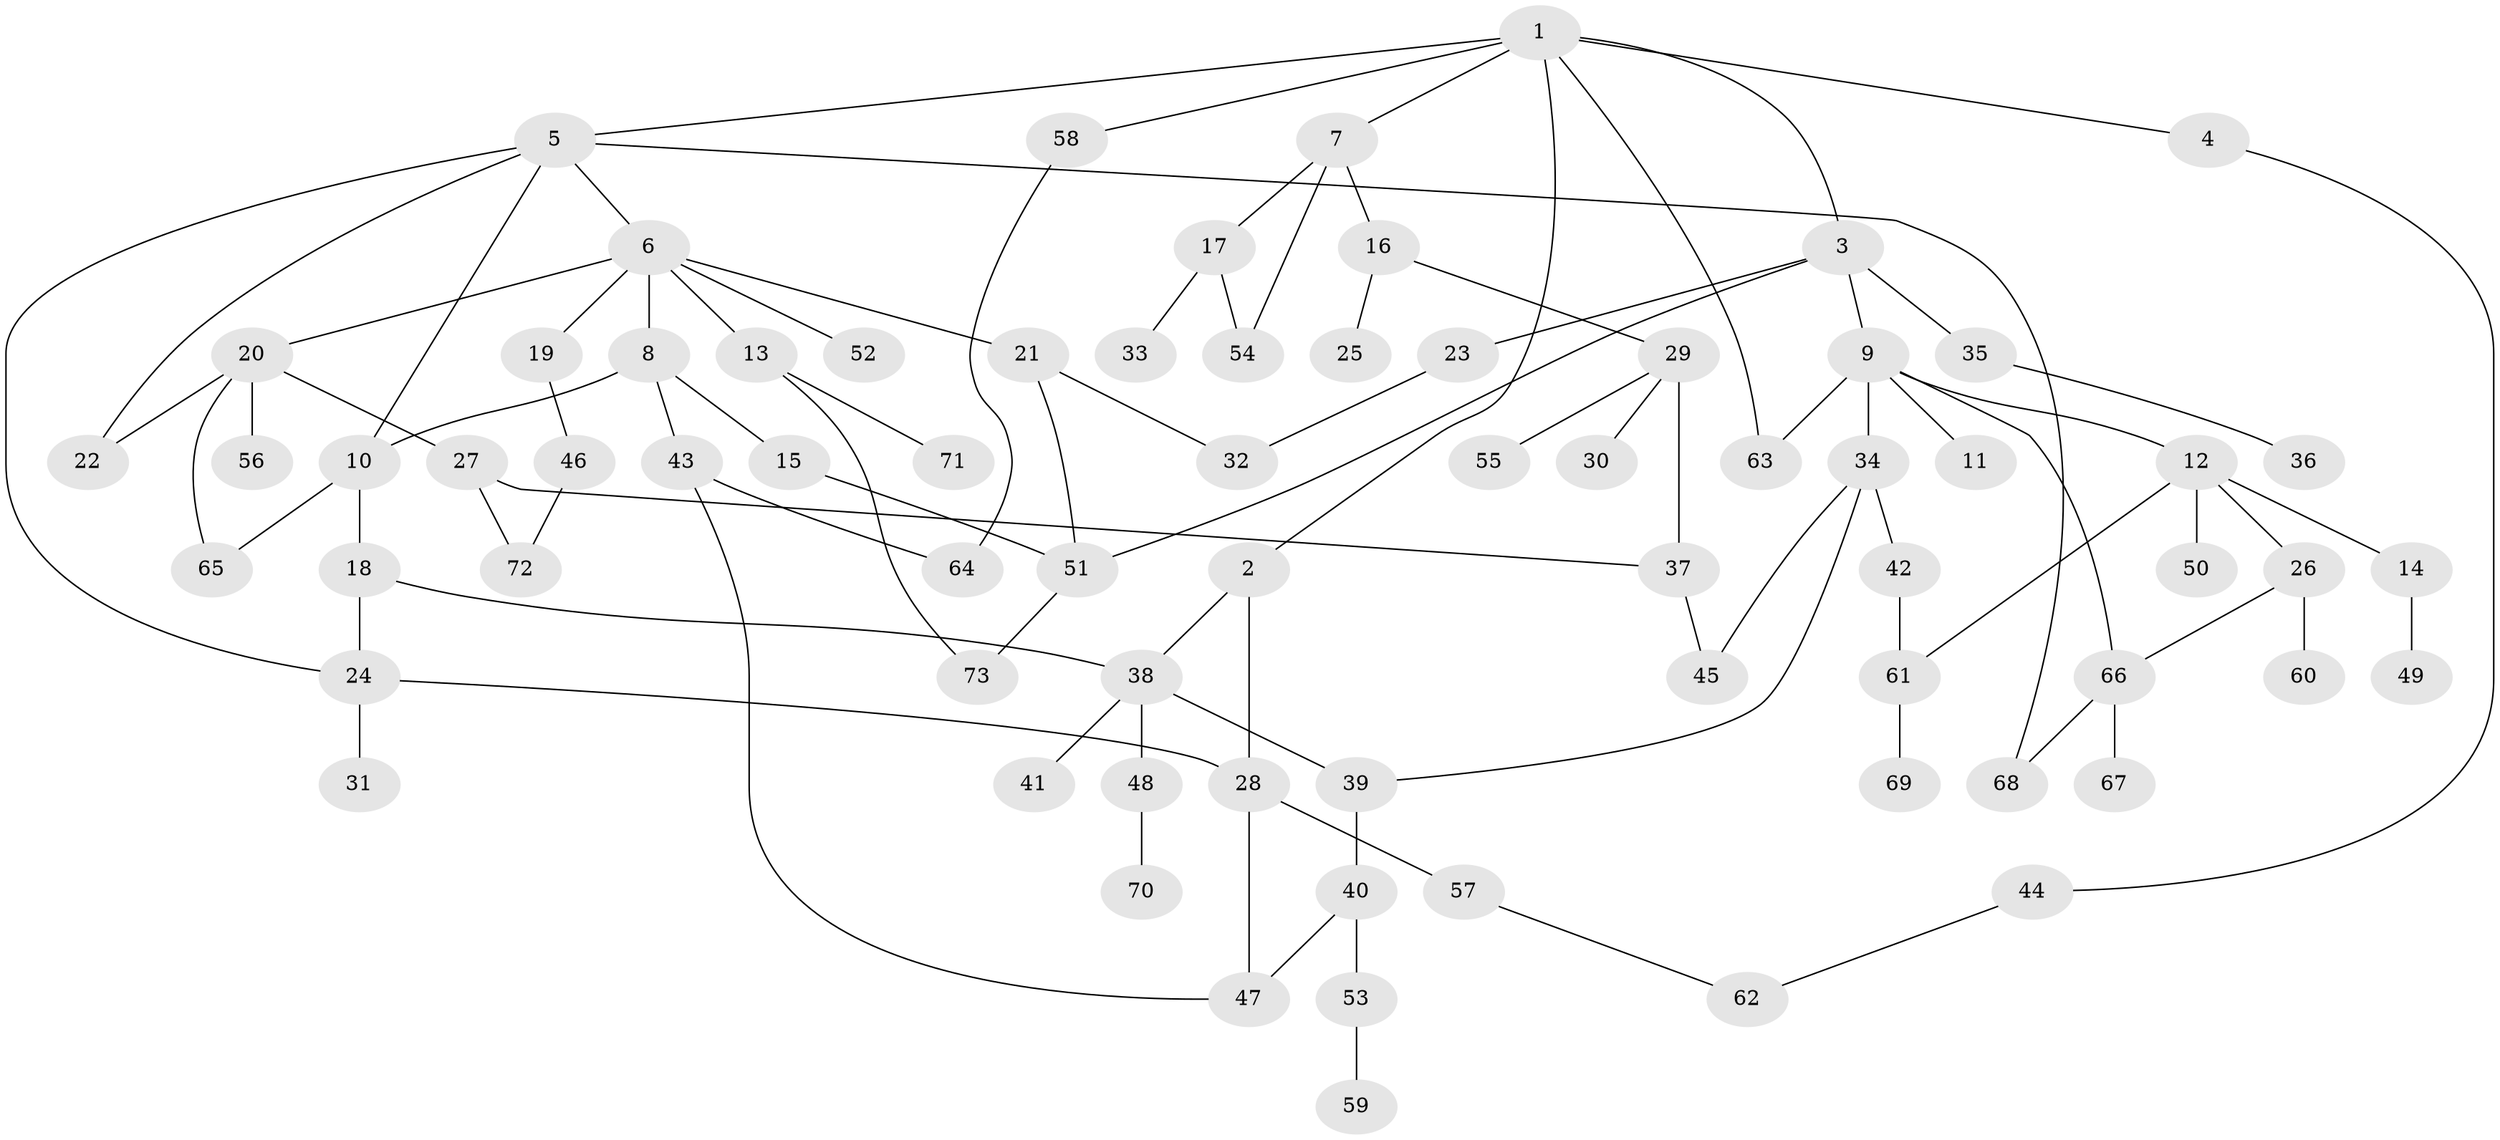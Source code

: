 // coarse degree distribution, {9: 0.09523809523809523, 4: 0.047619047619047616, 3: 0.3333333333333333, 2: 0.09523809523809523, 7: 0.047619047619047616, 1: 0.38095238095238093}
// Generated by graph-tools (version 1.1) at 2025/17/03/04/25 18:17:07]
// undirected, 73 vertices, 95 edges
graph export_dot {
graph [start="1"]
  node [color=gray90,style=filled];
  1;
  2;
  3;
  4;
  5;
  6;
  7;
  8;
  9;
  10;
  11;
  12;
  13;
  14;
  15;
  16;
  17;
  18;
  19;
  20;
  21;
  22;
  23;
  24;
  25;
  26;
  27;
  28;
  29;
  30;
  31;
  32;
  33;
  34;
  35;
  36;
  37;
  38;
  39;
  40;
  41;
  42;
  43;
  44;
  45;
  46;
  47;
  48;
  49;
  50;
  51;
  52;
  53;
  54;
  55;
  56;
  57;
  58;
  59;
  60;
  61;
  62;
  63;
  64;
  65;
  66;
  67;
  68;
  69;
  70;
  71;
  72;
  73;
  1 -- 2;
  1 -- 3;
  1 -- 4;
  1 -- 5;
  1 -- 7;
  1 -- 58;
  1 -- 63;
  2 -- 28;
  2 -- 38;
  3 -- 9;
  3 -- 23;
  3 -- 35;
  3 -- 51;
  4 -- 44;
  5 -- 6;
  5 -- 22;
  5 -- 68;
  5 -- 24;
  5 -- 10;
  6 -- 8;
  6 -- 13;
  6 -- 19;
  6 -- 20;
  6 -- 21;
  6 -- 52;
  7 -- 16;
  7 -- 17;
  7 -- 54;
  8 -- 10;
  8 -- 15;
  8 -- 43;
  9 -- 11;
  9 -- 12;
  9 -- 34;
  9 -- 63;
  9 -- 66;
  10 -- 18;
  10 -- 65;
  12 -- 14;
  12 -- 26;
  12 -- 50;
  12 -- 61;
  13 -- 71;
  13 -- 73;
  14 -- 49;
  15 -- 51;
  16 -- 25;
  16 -- 29;
  17 -- 33;
  17 -- 54;
  18 -- 24;
  18 -- 38;
  19 -- 46;
  20 -- 27;
  20 -- 56;
  20 -- 22;
  20 -- 65;
  21 -- 32;
  21 -- 51;
  23 -- 32;
  24 -- 31;
  24 -- 28;
  26 -- 60;
  26 -- 66;
  27 -- 37;
  27 -- 72;
  28 -- 57;
  28 -- 47;
  29 -- 30;
  29 -- 37;
  29 -- 55;
  34 -- 42;
  34 -- 39;
  34 -- 45;
  35 -- 36;
  37 -- 45;
  38 -- 39;
  38 -- 41;
  38 -- 48;
  39 -- 40;
  40 -- 47;
  40 -- 53;
  42 -- 61;
  43 -- 64;
  43 -- 47;
  44 -- 62;
  46 -- 72;
  48 -- 70;
  51 -- 73;
  53 -- 59;
  57 -- 62;
  58 -- 64;
  61 -- 69;
  66 -- 67;
  66 -- 68;
}
